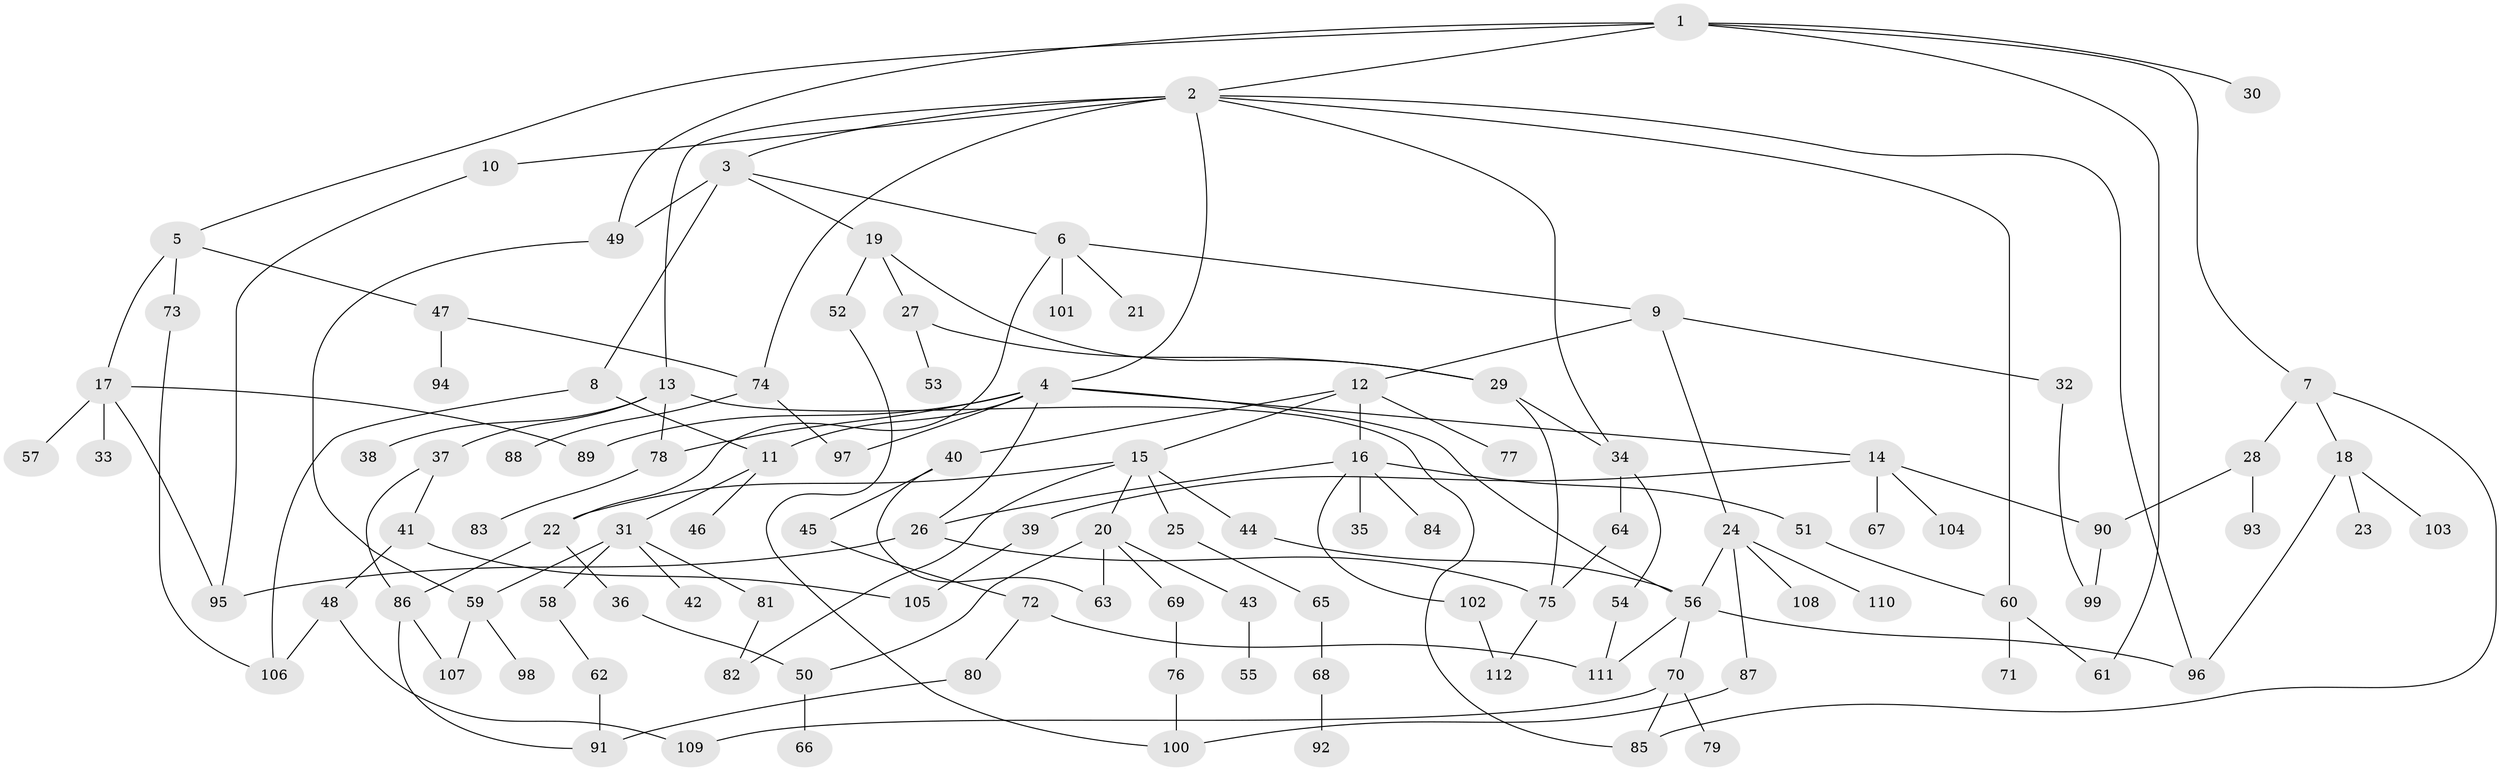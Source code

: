 // Generated by graph-tools (version 1.1) at 2025/13/03/09/25 04:13:27]
// undirected, 112 vertices, 152 edges
graph export_dot {
graph [start="1"]
  node [color=gray90,style=filled];
  1;
  2;
  3;
  4;
  5;
  6;
  7;
  8;
  9;
  10;
  11;
  12;
  13;
  14;
  15;
  16;
  17;
  18;
  19;
  20;
  21;
  22;
  23;
  24;
  25;
  26;
  27;
  28;
  29;
  30;
  31;
  32;
  33;
  34;
  35;
  36;
  37;
  38;
  39;
  40;
  41;
  42;
  43;
  44;
  45;
  46;
  47;
  48;
  49;
  50;
  51;
  52;
  53;
  54;
  55;
  56;
  57;
  58;
  59;
  60;
  61;
  62;
  63;
  64;
  65;
  66;
  67;
  68;
  69;
  70;
  71;
  72;
  73;
  74;
  75;
  76;
  77;
  78;
  79;
  80;
  81;
  82;
  83;
  84;
  85;
  86;
  87;
  88;
  89;
  90;
  91;
  92;
  93;
  94;
  95;
  96;
  97;
  98;
  99;
  100;
  101;
  102;
  103;
  104;
  105;
  106;
  107;
  108;
  109;
  110;
  111;
  112;
  1 -- 2;
  1 -- 5;
  1 -- 7;
  1 -- 30;
  1 -- 61;
  1 -- 49;
  2 -- 3;
  2 -- 4;
  2 -- 10;
  2 -- 13;
  2 -- 60;
  2 -- 74;
  2 -- 96;
  2 -- 34;
  3 -- 6;
  3 -- 8;
  3 -- 19;
  3 -- 49;
  4 -- 14;
  4 -- 26;
  4 -- 56;
  4 -- 89;
  4 -- 78;
  4 -- 97;
  4 -- 11;
  5 -- 17;
  5 -- 47;
  5 -- 73;
  6 -- 9;
  6 -- 21;
  6 -- 22;
  6 -- 101;
  7 -- 18;
  7 -- 28;
  7 -- 85;
  8 -- 11;
  8 -- 106;
  9 -- 12;
  9 -- 24;
  9 -- 32;
  10 -- 95;
  11 -- 31;
  11 -- 46;
  12 -- 15;
  12 -- 16;
  12 -- 40;
  12 -- 77;
  13 -- 37;
  13 -- 38;
  13 -- 78;
  13 -- 85;
  14 -- 39;
  14 -- 67;
  14 -- 104;
  14 -- 90;
  15 -- 20;
  15 -- 25;
  15 -- 44;
  15 -- 82;
  15 -- 22;
  16 -- 35;
  16 -- 51;
  16 -- 84;
  16 -- 102;
  16 -- 26;
  17 -- 33;
  17 -- 57;
  17 -- 95;
  17 -- 89;
  18 -- 23;
  18 -- 96;
  18 -- 103;
  19 -- 27;
  19 -- 29;
  19 -- 52;
  20 -- 43;
  20 -- 63;
  20 -- 69;
  20 -- 50;
  22 -- 36;
  22 -- 86;
  24 -- 87;
  24 -- 108;
  24 -- 110;
  24 -- 56;
  25 -- 65;
  26 -- 75;
  26 -- 95;
  27 -- 53;
  27 -- 29;
  28 -- 90;
  28 -- 93;
  29 -- 34;
  29 -- 75;
  31 -- 42;
  31 -- 58;
  31 -- 81;
  31 -- 59;
  32 -- 99;
  34 -- 54;
  34 -- 64;
  36 -- 50;
  37 -- 41;
  37 -- 86;
  39 -- 105;
  40 -- 45;
  40 -- 63;
  41 -- 48;
  41 -- 105;
  43 -- 55;
  44 -- 56;
  45 -- 72;
  47 -- 94;
  47 -- 74;
  48 -- 106;
  48 -- 109;
  49 -- 59;
  50 -- 66;
  51 -- 60;
  52 -- 100;
  54 -- 111;
  56 -- 70;
  56 -- 111;
  56 -- 96;
  58 -- 62;
  59 -- 98;
  59 -- 107;
  60 -- 71;
  60 -- 61;
  62 -- 91;
  64 -- 75;
  65 -- 68;
  68 -- 92;
  69 -- 76;
  70 -- 79;
  70 -- 109;
  70 -- 85;
  72 -- 80;
  72 -- 111;
  73 -- 106;
  74 -- 88;
  74 -- 97;
  75 -- 112;
  76 -- 100;
  78 -- 83;
  80 -- 91;
  81 -- 82;
  86 -- 107;
  86 -- 91;
  87 -- 100;
  90 -- 99;
  102 -- 112;
}
